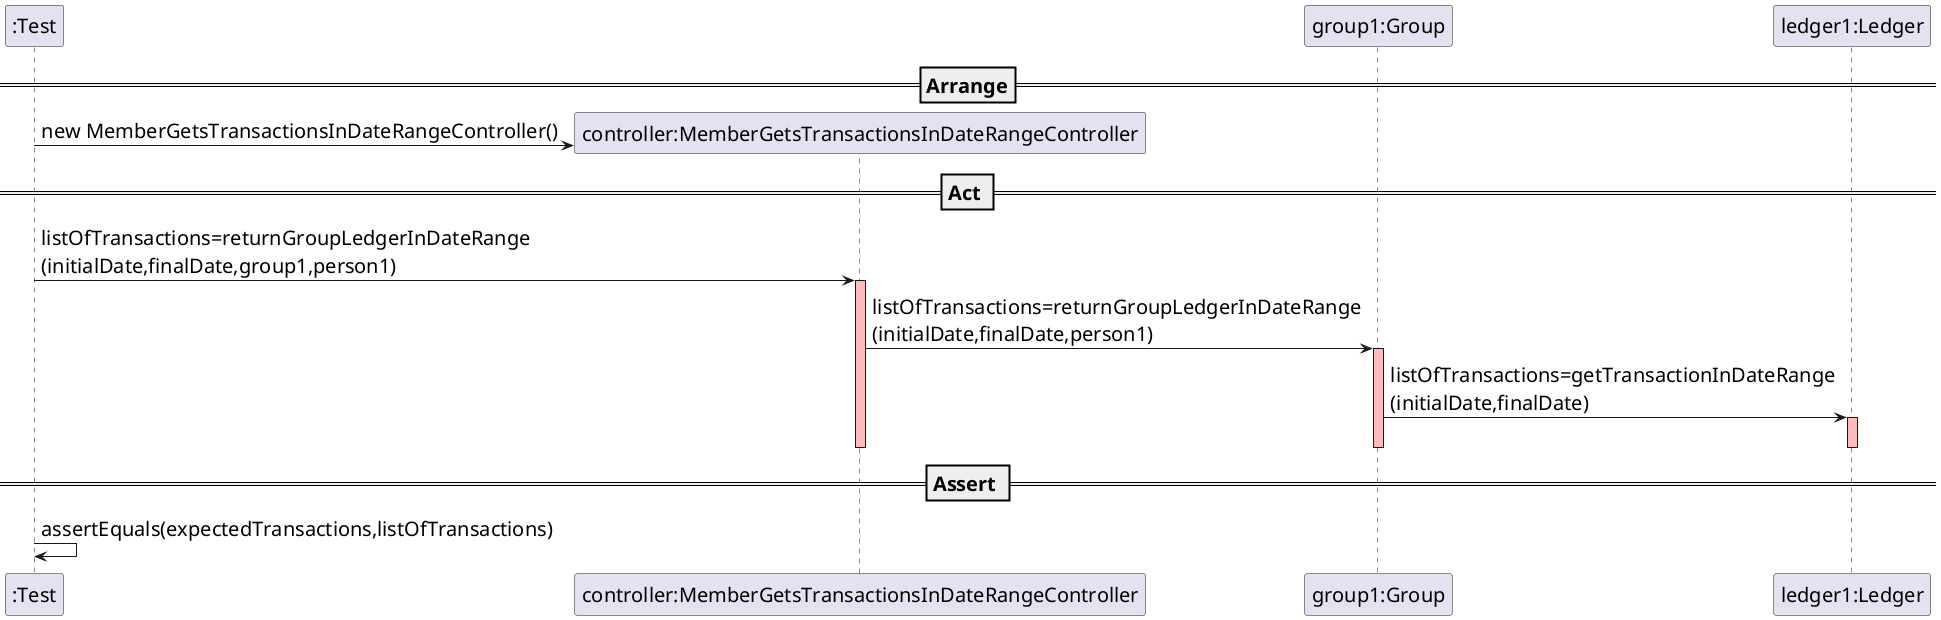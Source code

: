 @startuml
skinparam DefaultFontSize 20

create ":Test"



==Arrange==
create "controller:MemberGetsTransactionsInDateRangeController"
":Test" -> "controller:MemberGetsTransactionsInDateRangeController" : new MemberGetsTransactionsInDateRangeController()
participant "group1:Group"
participant "ledger1:Ledger"


== Act ==

":Test" -> "controller:MemberGetsTransactionsInDateRangeController" : listOfTransactions=returnGroupLedgerInDateRange\n(initialDate,finalDate,group1,person1)
activate "controller:MemberGetsTransactionsInDateRangeController"  #FFBBBB

"controller:MemberGetsTransactionsInDateRangeController" -> "group1:Group" : listOfTransactions=returnGroupLedgerInDateRange\n(initialDate,finalDate,person1)
activate "group1:Group"  #FFBBBB

"group1:Group" -> "ledger1:Ledger" : listOfTransactions=getTransactionInDateRange\n(initialDate,finalDate)
activate "ledger1:Ledger"  #FFBBBB

deactivate "ledger1:Ledger"  #FFBBBB
deactivate "group1:Group"  #FFBBBB
deactivate "controller:MemberGetsTransactionsInDateRangeController"  #FFBBBB

== Assert ==

":Test" -> ":Test" : assertEquals(expectedTransactions,listOfTransactions)

@enduml